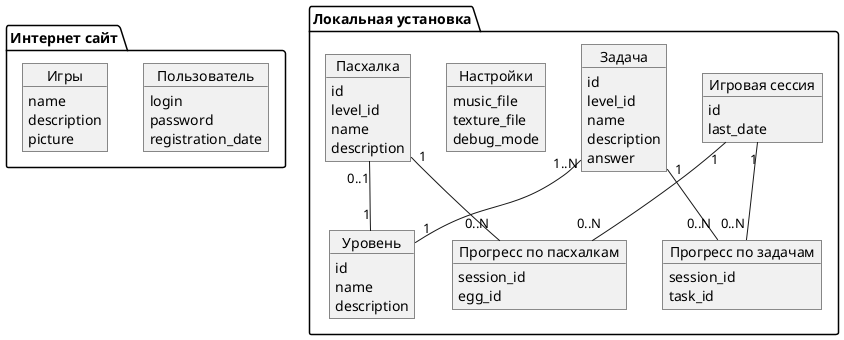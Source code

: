 @startuml
package "Интернет сайт" as internet {
	object "Пользователь" as users
	users : login
	users : password
	users : registration_date
	
	object "Игры" as games
	games : name
	games : description
	games : picture
}

package "Локальная установка" as local {
	object "Игровая сессия" as sessions
	sessions : id
	sessions : last_date
	
	object "Прогресс по задачам" as task_progress
	task_progress : session_id
	task_progress : task_id

	object "Прогресс по пасхалкам" as egg_progress
	egg_progress : session_id
	egg_progress : egg_id
	
	object "Уровень" as levels
	levels : id
	levels : name
	levels : description
	
	object "Задача" as tasks
	tasks : id
	tasks : level_id
	tasks : name
	tasks : description
	tasks : answer
	
	object "Настройки" as settings
	settings : music_file
	settings : texture_file
	settings : debug_mode
	
	object "Пасхалка" as eggs
	eggs : id
	eggs : level_id
	eggs : name
	eggs : description
	
	sessions "1" -- "0..N" task_progress
	sessions "1" -- "0..N" egg_progress
	
	eggs "1" -- "0..N" egg_progress
	tasks "1" -- "0..N" task_progress
	
	eggs "0..1" -- "1" levels 
	tasks "1..N" -- "1" levels
}
@enduml